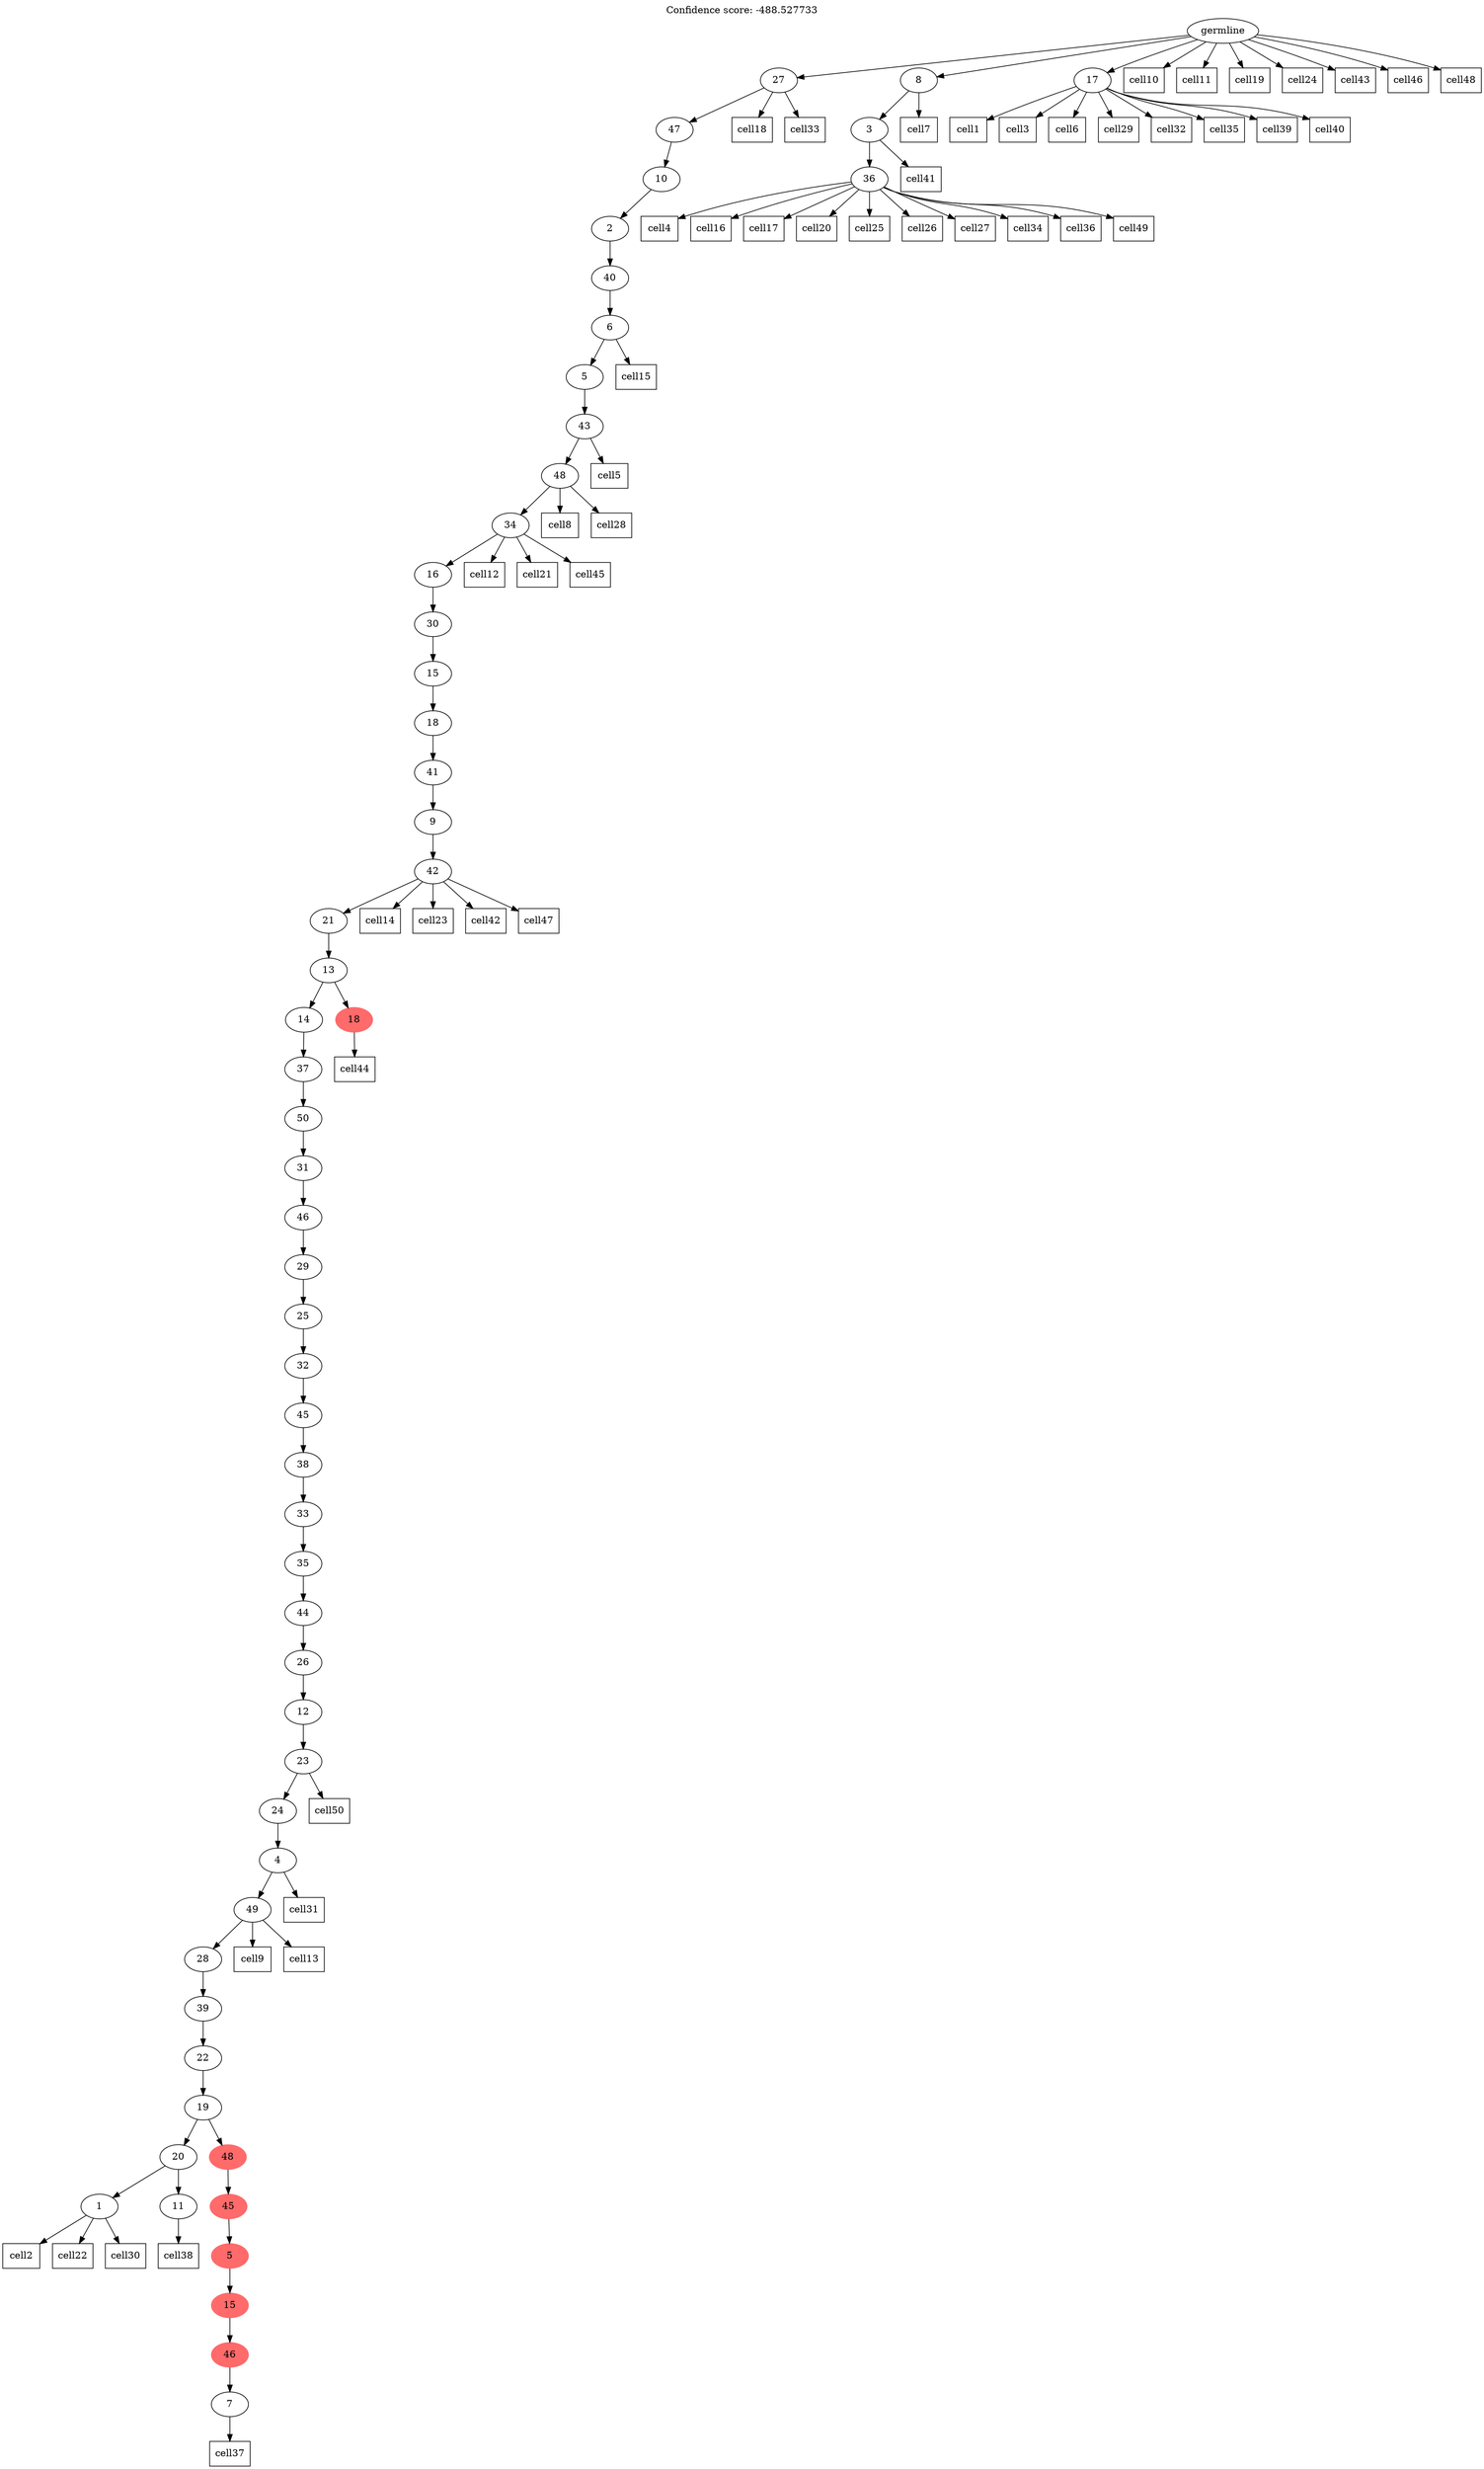 digraph g {
	"52" -> "53";
	"53" [label="1"];
	"52" -> "54";
	"54" [label="11"];
	"50" -> "51";
	"51" [label="7"];
	"49" -> "50";
	"50" [color=indianred1, style=filled, label="46"];
	"48" -> "49";
	"49" [color=indianred1, style=filled, label="15"];
	"47" -> "48";
	"48" [color=indianred1, style=filled, label="5"];
	"46" -> "47";
	"47" [color=indianred1, style=filled, label="45"];
	"45" -> "46";
	"46" [color=indianred1, style=filled, label="48"];
	"45" -> "52";
	"52" [label="20"];
	"44" -> "45";
	"45" [label="19"];
	"43" -> "44";
	"44" [label="22"];
	"42" -> "43";
	"43" [label="39"];
	"41" -> "42";
	"42" [label="28"];
	"40" -> "41";
	"41" [label="49"];
	"39" -> "40";
	"40" [label="4"];
	"38" -> "39";
	"39" [label="24"];
	"37" -> "38";
	"38" [label="23"];
	"36" -> "37";
	"37" [label="12"];
	"35" -> "36";
	"36" [label="26"];
	"34" -> "35";
	"35" [label="44"];
	"33" -> "34";
	"34" [label="35"];
	"32" -> "33";
	"33" [label="33"];
	"31" -> "32";
	"32" [label="38"];
	"30" -> "31";
	"31" [label="45"];
	"29" -> "30";
	"30" [label="32"];
	"28" -> "29";
	"29" [label="25"];
	"27" -> "28";
	"28" [label="29"];
	"26" -> "27";
	"27" [label="46"];
	"25" -> "26";
	"26" [label="31"];
	"24" -> "25";
	"25" [label="50"];
	"23" -> "24";
	"24" [label="37"];
	"22" -> "23";
	"23" [label="14"];
	"22" -> "55";
	"55" [color=indianred1, style=filled, label="18"];
	"21" -> "22";
	"22" [label="13"];
	"20" -> "21";
	"21" [label="21"];
	"19" -> "20";
	"20" [label="42"];
	"18" -> "19";
	"19" [label="9"];
	"17" -> "18";
	"18" [label="41"];
	"16" -> "17";
	"17" [label="18"];
	"15" -> "16";
	"16" [label="15"];
	"14" -> "15";
	"15" [label="30"];
	"13" -> "14";
	"14" [label="16"];
	"12" -> "13";
	"13" [label="34"];
	"11" -> "12";
	"12" [label="48"];
	"10" -> "11";
	"11" [label="43"];
	"9" -> "10";
	"10" [label="5"];
	"8" -> "9";
	"9" [label="6"];
	"7" -> "8";
	"8" [label="40"];
	"6" -> "7";
	"7" [label="2"];
	"5" -> "6";
	"6" [label="10"];
	"4" -> "5";
	"5" [label="47"];
	"2" -> "3";
	"3" [label="36"];
	"1" -> "2";
	"2" [label="3"];
	"0" -> "1";
	"1" [label="8"];
	"0" -> "4";
	"4" [label="27"];
	"0" -> "56";
	"56" [label="17"];
	"0" [label="germline"];
	"56" -> "cell1";
	"cell1" [shape=box];
	"53" -> "cell2";
	"cell2" [shape=box];
	"56" -> "cell3";
	"cell3" [shape=box];
	"3" -> "cell4";
	"cell4" [shape=box];
	"11" -> "cell5";
	"cell5" [shape=box];
	"56" -> "cell6";
	"cell6" [shape=box];
	"1" -> "cell7";
	"cell7" [shape=box];
	"12" -> "cell8";
	"cell8" [shape=box];
	"41" -> "cell9";
	"cell9" [shape=box];
	"0" -> "cell10";
	"cell10" [shape=box];
	"0" -> "cell11";
	"cell11" [shape=box];
	"13" -> "cell12";
	"cell12" [shape=box];
	"41" -> "cell13";
	"cell13" [shape=box];
	"20" -> "cell14";
	"cell14" [shape=box];
	"9" -> "cell15";
	"cell15" [shape=box];
	"3" -> "cell16";
	"cell16" [shape=box];
	"3" -> "cell17";
	"cell17" [shape=box];
	"4" -> "cell18";
	"cell18" [shape=box];
	"0" -> "cell19";
	"cell19" [shape=box];
	"3" -> "cell20";
	"cell20" [shape=box];
	"13" -> "cell21";
	"cell21" [shape=box];
	"53" -> "cell22";
	"cell22" [shape=box];
	"20" -> "cell23";
	"cell23" [shape=box];
	"0" -> "cell24";
	"cell24" [shape=box];
	"3" -> "cell25";
	"cell25" [shape=box];
	"3" -> "cell26";
	"cell26" [shape=box];
	"3" -> "cell27";
	"cell27" [shape=box];
	"12" -> "cell28";
	"cell28" [shape=box];
	"56" -> "cell29";
	"cell29" [shape=box];
	"53" -> "cell30";
	"cell30" [shape=box];
	"40" -> "cell31";
	"cell31" [shape=box];
	"56" -> "cell32";
	"cell32" [shape=box];
	"4" -> "cell33";
	"cell33" [shape=box];
	"3" -> "cell34";
	"cell34" [shape=box];
	"56" -> "cell35";
	"cell35" [shape=box];
	"3" -> "cell36";
	"cell36" [shape=box];
	"51" -> "cell37";
	"cell37" [shape=box];
	"54" -> "cell38";
	"cell38" [shape=box];
	"56" -> "cell39";
	"cell39" [shape=box];
	"56" -> "cell40";
	"cell40" [shape=box];
	"2" -> "cell41";
	"cell41" [shape=box];
	"20" -> "cell42";
	"cell42" [shape=box];
	"0" -> "cell43";
	"cell43" [shape=box];
	"55" -> "cell44";
	"cell44" [shape=box];
	"13" -> "cell45";
	"cell45" [shape=box];
	"0" -> "cell46";
	"cell46" [shape=box];
	"20" -> "cell47";
	"cell47" [shape=box];
	"0" -> "cell48";
	"cell48" [shape=box];
	"3" -> "cell49";
	"cell49" [shape=box];
	"38" -> "cell50";
	"cell50" [shape=box];
	labelloc="t";
	label="Confidence score: -488.527733";
}
